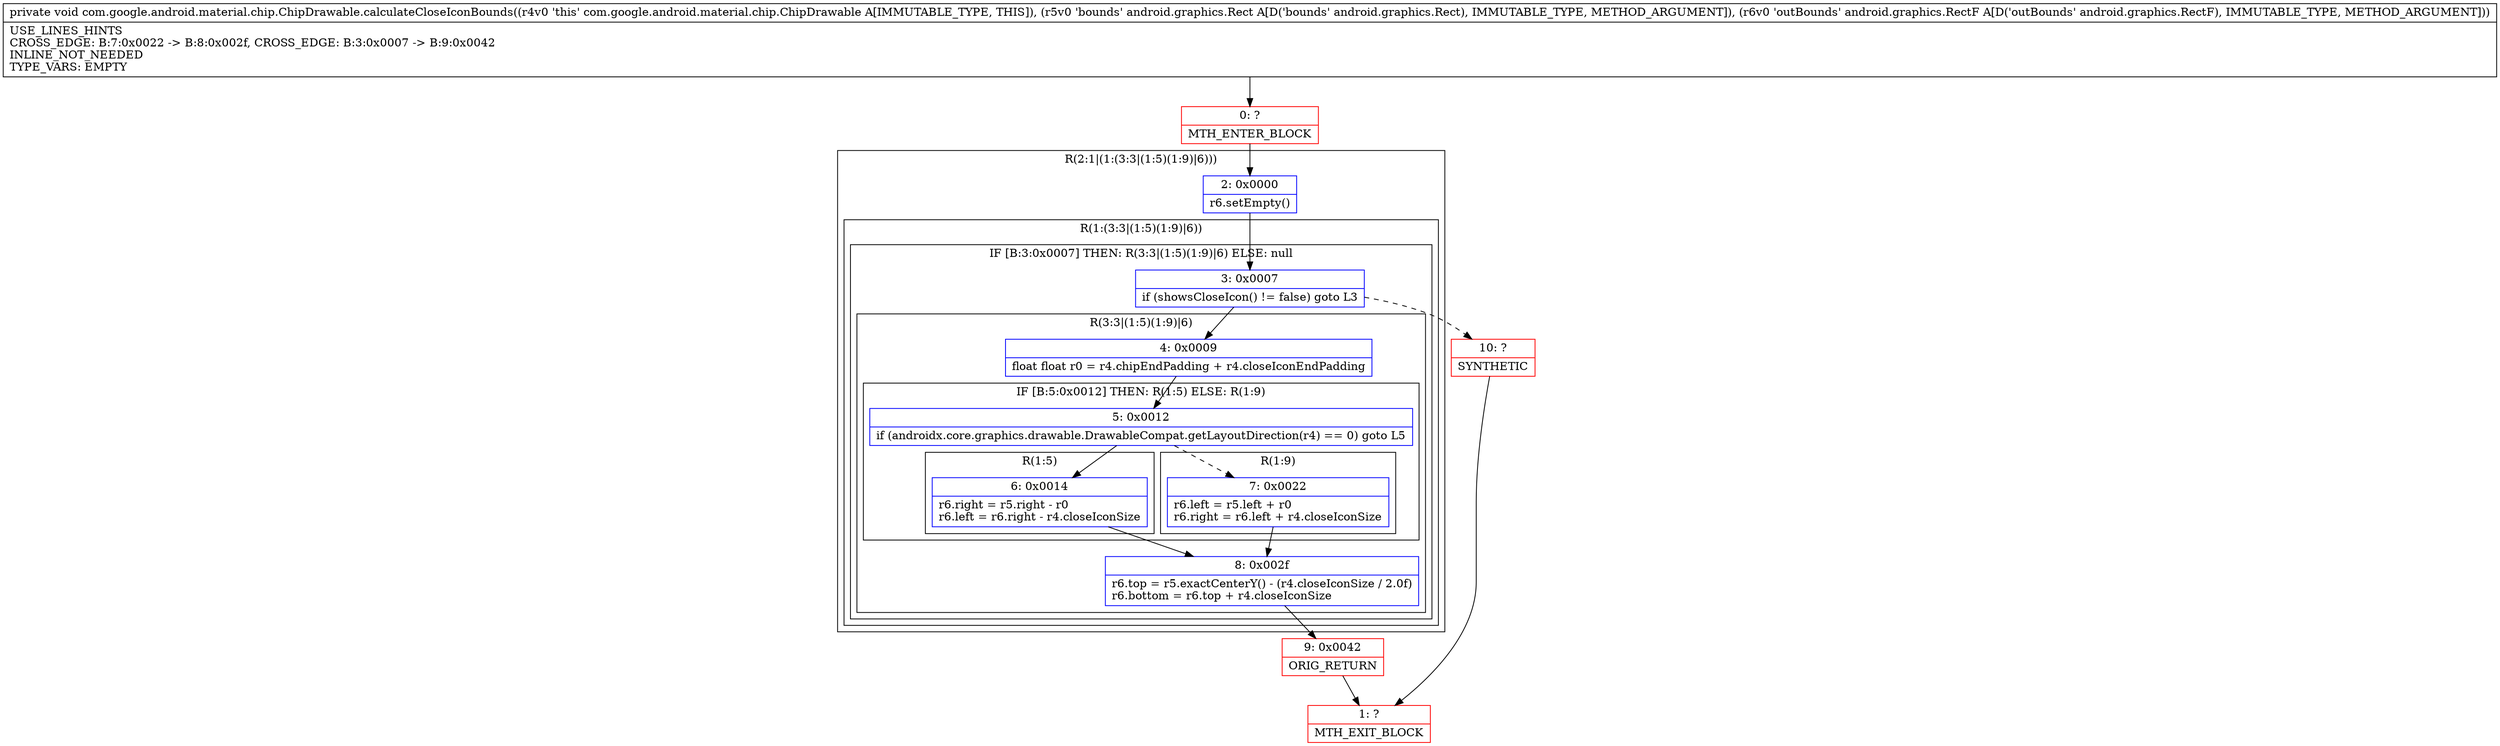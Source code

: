 digraph "CFG forcom.google.android.material.chip.ChipDrawable.calculateCloseIconBounds(Landroid\/graphics\/Rect;Landroid\/graphics\/RectF;)V" {
subgraph cluster_Region_113932857 {
label = "R(2:1|(1:(3:3|(1:5)(1:9)|6)))";
node [shape=record,color=blue];
Node_2 [shape=record,label="{2\:\ 0x0000|r6.setEmpty()\l}"];
subgraph cluster_Region_576741934 {
label = "R(1:(3:3|(1:5)(1:9)|6))";
node [shape=record,color=blue];
subgraph cluster_IfRegion_841587330 {
label = "IF [B:3:0x0007] THEN: R(3:3|(1:5)(1:9)|6) ELSE: null";
node [shape=record,color=blue];
Node_3 [shape=record,label="{3\:\ 0x0007|if (showsCloseIcon() != false) goto L3\l}"];
subgraph cluster_Region_1484913298 {
label = "R(3:3|(1:5)(1:9)|6)";
node [shape=record,color=blue];
Node_4 [shape=record,label="{4\:\ 0x0009|float float r0 = r4.chipEndPadding + r4.closeIconEndPadding\l}"];
subgraph cluster_IfRegion_211311896 {
label = "IF [B:5:0x0012] THEN: R(1:5) ELSE: R(1:9)";
node [shape=record,color=blue];
Node_5 [shape=record,label="{5\:\ 0x0012|if (androidx.core.graphics.drawable.DrawableCompat.getLayoutDirection(r4) == 0) goto L5\l}"];
subgraph cluster_Region_2103768110 {
label = "R(1:5)";
node [shape=record,color=blue];
Node_6 [shape=record,label="{6\:\ 0x0014|r6.right = r5.right \- r0\lr6.left = r6.right \- r4.closeIconSize\l}"];
}
subgraph cluster_Region_1464310609 {
label = "R(1:9)";
node [shape=record,color=blue];
Node_7 [shape=record,label="{7\:\ 0x0022|r6.left = r5.left + r0\lr6.right = r6.left + r4.closeIconSize\l}"];
}
}
Node_8 [shape=record,label="{8\:\ 0x002f|r6.top = r5.exactCenterY() \- (r4.closeIconSize \/ 2.0f)\lr6.bottom = r6.top + r4.closeIconSize\l}"];
}
}
}
}
Node_0 [shape=record,color=red,label="{0\:\ ?|MTH_ENTER_BLOCK\l}"];
Node_9 [shape=record,color=red,label="{9\:\ 0x0042|ORIG_RETURN\l}"];
Node_1 [shape=record,color=red,label="{1\:\ ?|MTH_EXIT_BLOCK\l}"];
Node_10 [shape=record,color=red,label="{10\:\ ?|SYNTHETIC\l}"];
MethodNode[shape=record,label="{private void com.google.android.material.chip.ChipDrawable.calculateCloseIconBounds((r4v0 'this' com.google.android.material.chip.ChipDrawable A[IMMUTABLE_TYPE, THIS]), (r5v0 'bounds' android.graphics.Rect A[D('bounds' android.graphics.Rect), IMMUTABLE_TYPE, METHOD_ARGUMENT]), (r6v0 'outBounds' android.graphics.RectF A[D('outBounds' android.graphics.RectF), IMMUTABLE_TYPE, METHOD_ARGUMENT]))  | USE_LINES_HINTS\lCROSS_EDGE: B:7:0x0022 \-\> B:8:0x002f, CROSS_EDGE: B:3:0x0007 \-\> B:9:0x0042\lINLINE_NOT_NEEDED\lTYPE_VARS: EMPTY\l}"];
MethodNode -> Node_0;Node_2 -> Node_3;
Node_3 -> Node_4;
Node_3 -> Node_10[style=dashed];
Node_4 -> Node_5;
Node_5 -> Node_6;
Node_5 -> Node_7[style=dashed];
Node_6 -> Node_8;
Node_7 -> Node_8;
Node_8 -> Node_9;
Node_0 -> Node_2;
Node_9 -> Node_1;
Node_10 -> Node_1;
}

